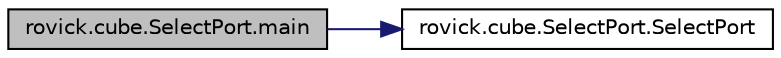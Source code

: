 digraph "rovick.cube.SelectPort.main"
{
  edge [fontname="Helvetica",fontsize="10",labelfontname="Helvetica",labelfontsize="10"];
  node [fontname="Helvetica",fontsize="10",shape=record];
  rankdir="LR";
  Node7 [label="rovick.cube.SelectPort.main",height=0.2,width=0.4,color="black", fillcolor="grey75", style="filled", fontcolor="black"];
  Node7 -> Node8 [color="midnightblue",fontsize="10",style="solid",fontname="Helvetica"];
  Node8 [label="rovick.cube.SelectPort.SelectPort",height=0.2,width=0.4,color="black", fillcolor="white", style="filled",URL="$classrovick_1_1cube_1_1SelectPort.html#aea82c9092e31a7558783d8cb178ca926"];
}
